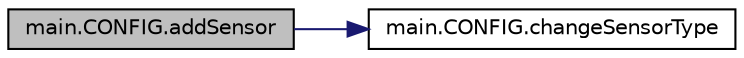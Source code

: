 digraph "main.CONFIG.addSensor"
{
 // LATEX_PDF_SIZE
  edge [fontname="Helvetica",fontsize="10",labelfontname="Helvetica",labelfontsize="10"];
  node [fontname="Helvetica",fontsize="10",shape=record];
  rankdir="LR";
  Node1 [label="main.CONFIG.addSensor",height=0.2,width=0.4,color="black", fillcolor="grey75", style="filled", fontcolor="black",tooltip=" "];
  Node1 -> Node2 [color="midnightblue",fontsize="10",style="solid",fontname="Helvetica"];
  Node2 [label="main.CONFIG.changeSensorType",height=0.2,width=0.4,color="black", fillcolor="white", style="filled",URL="$classmain_1_1_c_o_n_f_i_g.html#a29c34fea7f9ef78453d10c1b5ff7509d",tooltip=" "];
}
